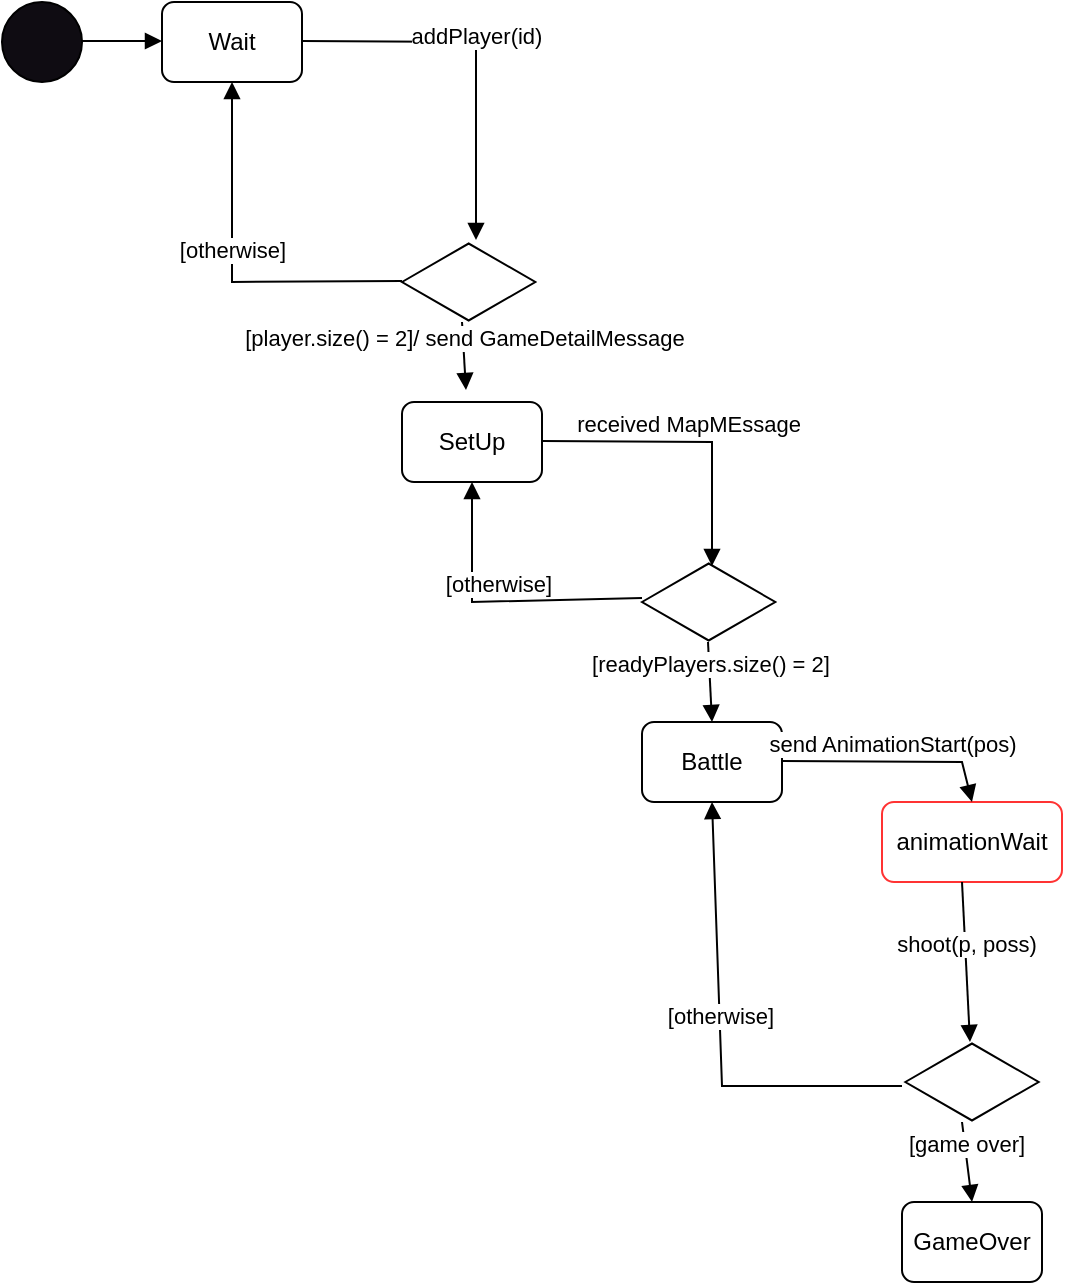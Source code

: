 <mxfile version="24.7.17">
  <diagram name="Page-1" id="58cdce13-f638-feb5-8d6f-7d28b1aa9fa0">
    <mxGraphModel dx="775" dy="835" grid="1" gridSize="10" guides="1" tooltips="1" connect="1" arrows="1" fold="1" page="1" pageScale="1" pageWidth="1100" pageHeight="850" background="none" math="0" shadow="0">
      <root>
        <mxCell id="0" />
        <mxCell id="1" parent="0" />
        <mxCell id="MbBEKqWStyVM0iUyVqg5-1" value="" style="ellipse;whiteSpace=wrap;html=1;aspect=fixed;fillColor=#0F0C12;" vertex="1" parent="1">
          <mxGeometry x="80" y="40" width="40" height="40" as="geometry" />
        </mxCell>
        <mxCell id="MbBEKqWStyVM0iUyVqg5-6" value="Wait" style="rounded=1;whiteSpace=wrap;html=1;" vertex="1" parent="1">
          <mxGeometry x="160" y="40" width="70" height="40" as="geometry" />
        </mxCell>
        <mxCell id="MbBEKqWStyVM0iUyVqg5-7" value="" style="html=1;verticalAlign=bottom;endArrow=block;curved=0;rounded=0;" edge="1" parent="1">
          <mxGeometry width="80" relative="1" as="geometry">
            <mxPoint x="120" y="59.5" as="sourcePoint" />
            <mxPoint x="160" y="60" as="targetPoint" />
            <Array as="points">
              <mxPoint x="160" y="59.5" />
            </Array>
          </mxGeometry>
        </mxCell>
        <mxCell id="MbBEKqWStyVM0iUyVqg5-9" value="" style="html=1;whiteSpace=wrap;aspect=fixed;shape=isoRectangle;" vertex="1" parent="1">
          <mxGeometry x="280" y="160" width="66.67" height="40" as="geometry" />
        </mxCell>
        <mxCell id="MbBEKqWStyVM0iUyVqg5-10" value="addPlayer(id)" style="html=1;verticalAlign=bottom;endArrow=block;curved=0;rounded=0;entryX=0.555;entryY=-0.025;entryDx=0;entryDy=0;entryPerimeter=0;" edge="1" parent="1" target="MbBEKqWStyVM0iUyVqg5-9">
          <mxGeometry width="80" relative="1" as="geometry">
            <mxPoint x="230" y="59.5" as="sourcePoint" />
            <mxPoint x="310" y="59.5" as="targetPoint" />
            <Array as="points">
              <mxPoint x="317" y="60" />
            </Array>
          </mxGeometry>
        </mxCell>
        <mxCell id="MbBEKqWStyVM0iUyVqg5-11" value="SetUp" style="rounded=1;whiteSpace=wrap;html=1;" vertex="1" parent="1">
          <mxGeometry x="280" y="240" width="70" height="40" as="geometry" />
        </mxCell>
        <mxCell id="MbBEKqWStyVM0iUyVqg5-12" value="[player.size() = 2]/ send GameDetailMessage" style="html=1;verticalAlign=bottom;endArrow=block;curved=0;rounded=0;entryX=0.457;entryY=-0.15;entryDx=0;entryDy=0;entryPerimeter=0;" edge="1" parent="1" target="MbBEKqWStyVM0iUyVqg5-11">
          <mxGeometry width="80" relative="1" as="geometry">
            <mxPoint x="310" y="200" as="sourcePoint" />
            <mxPoint x="390" y="200" as="targetPoint" />
            <mxPoint as="offset" />
          </mxGeometry>
        </mxCell>
        <mxCell id="MbBEKqWStyVM0iUyVqg5-13" value="[otherwise]" style="html=1;verticalAlign=bottom;endArrow=block;curved=0;rounded=0;entryX=0.5;entryY=1;entryDx=0;entryDy=0;" edge="1" parent="1" target="MbBEKqWStyVM0iUyVqg5-6">
          <mxGeometry width="80" relative="1" as="geometry">
            <mxPoint x="280" y="179.5" as="sourcePoint" />
            <mxPoint x="360" y="179.5" as="targetPoint" />
            <Array as="points">
              <mxPoint x="195" y="180" />
            </Array>
          </mxGeometry>
        </mxCell>
        <mxCell id="MbBEKqWStyVM0iUyVqg5-14" value="" style="html=1;whiteSpace=wrap;aspect=fixed;shape=isoRectangle;" vertex="1" parent="1">
          <mxGeometry x="400" y="320" width="66.67" height="40" as="geometry" />
        </mxCell>
        <mxCell id="MbBEKqWStyVM0iUyVqg5-15" value="received MapMEssage" style="html=1;verticalAlign=bottom;endArrow=block;curved=0;rounded=0;entryX=0.525;entryY=0.05;entryDx=0;entryDy=0;entryPerimeter=0;" edge="1" parent="1" target="MbBEKqWStyVM0iUyVqg5-14">
          <mxGeometry width="80" relative="1" as="geometry">
            <mxPoint x="350" y="259.5" as="sourcePoint" />
            <mxPoint x="430" y="259.5" as="targetPoint" />
            <Array as="points">
              <mxPoint x="435" y="260" />
            </Array>
            <mxPoint as="offset" />
          </mxGeometry>
        </mxCell>
        <mxCell id="MbBEKqWStyVM0iUyVqg5-17" value="[otherwise]" style="html=1;verticalAlign=bottom;endArrow=block;curved=0;rounded=0;exitX=0;exitY=0.45;exitDx=0;exitDy=0;exitPerimeter=0;entryX=0.5;entryY=1;entryDx=0;entryDy=0;" edge="1" parent="1" source="MbBEKqWStyVM0iUyVqg5-14" target="MbBEKqWStyVM0iUyVqg5-11">
          <mxGeometry width="80" relative="1" as="geometry">
            <mxPoint x="190" y="540" as="sourcePoint" />
            <mxPoint x="270" y="540" as="targetPoint" />
            <Array as="points">
              <mxPoint x="315" y="340" />
            </Array>
          </mxGeometry>
        </mxCell>
        <mxCell id="MbBEKqWStyVM0iUyVqg5-18" value="Battle" style="rounded=1;whiteSpace=wrap;html=1;" vertex="1" parent="1">
          <mxGeometry x="400" y="400" width="70" height="40" as="geometry" />
        </mxCell>
        <mxCell id="MbBEKqWStyVM0iUyVqg5-19" value="[readyPlayers.size() = 2]" style="html=1;verticalAlign=bottom;endArrow=block;curved=0;rounded=0;exitX=0.495;exitY=1;exitDx=0;exitDy=0;exitPerimeter=0;entryX=0.5;entryY=0;entryDx=0;entryDy=0;" edge="1" parent="1" source="MbBEKqWStyVM0iUyVqg5-14" target="MbBEKqWStyVM0iUyVqg5-18">
          <mxGeometry width="80" relative="1" as="geometry">
            <mxPoint x="340" y="390" as="sourcePoint" />
            <mxPoint x="420" y="390" as="targetPoint" />
          </mxGeometry>
        </mxCell>
        <mxCell id="MbBEKqWStyVM0iUyVqg5-21" value="animationWait" style="rounded=1;whiteSpace=wrap;html=1;strokeColor=#FF3333;" vertex="1" parent="1">
          <mxGeometry x="520" y="440" width="90" height="40" as="geometry" />
        </mxCell>
        <mxCell id="MbBEKqWStyVM0iUyVqg5-22" value="send AnimationStart(pos)" style="html=1;verticalAlign=bottom;endArrow=block;curved=0;rounded=0;entryX=0.5;entryY=0;entryDx=0;entryDy=0;" edge="1" parent="1" target="MbBEKqWStyVM0iUyVqg5-21">
          <mxGeometry width="80" relative="1" as="geometry">
            <mxPoint x="470" y="419.5" as="sourcePoint" />
            <mxPoint x="520" y="420" as="targetPoint" />
            <Array as="points">
              <mxPoint x="560" y="420" />
            </Array>
            <mxPoint as="offset" />
          </mxGeometry>
        </mxCell>
        <mxCell id="MbBEKqWStyVM0iUyVqg5-23" value="" style="html=1;whiteSpace=wrap;aspect=fixed;shape=isoRectangle;" vertex="1" parent="1">
          <mxGeometry x="531.66" y="560" width="66.67" height="40" as="geometry" />
        </mxCell>
        <mxCell id="MbBEKqWStyVM0iUyVqg5-24" value="shoot(p, poss)" style="html=1;verticalAlign=bottom;endArrow=block;curved=0;rounded=0;entryX=0.485;entryY=0;entryDx=0;entryDy=0;entryPerimeter=0;" edge="1" parent="1" target="MbBEKqWStyVM0iUyVqg5-23">
          <mxGeometry width="80" relative="1" as="geometry">
            <mxPoint x="560" y="480" as="sourcePoint" />
            <mxPoint x="640" y="480" as="targetPoint" />
          </mxGeometry>
        </mxCell>
        <mxCell id="MbBEKqWStyVM0iUyVqg5-25" value="GameOver" style="rounded=1;whiteSpace=wrap;html=1;" vertex="1" parent="1">
          <mxGeometry x="530" y="640" width="70" height="40" as="geometry" />
        </mxCell>
        <mxCell id="MbBEKqWStyVM0iUyVqg5-27" value="[game over]" style="html=1;verticalAlign=bottom;endArrow=block;curved=0;rounded=0;entryX=0.5;entryY=0;entryDx=0;entryDy=0;" edge="1" parent="1" target="MbBEKqWStyVM0iUyVqg5-25">
          <mxGeometry width="80" relative="1" as="geometry">
            <mxPoint x="560" y="600" as="sourcePoint" />
            <mxPoint x="640" y="600" as="targetPoint" />
            <mxPoint as="offset" />
          </mxGeometry>
        </mxCell>
        <mxCell id="MbBEKqWStyVM0iUyVqg5-28" value="[otherwise]" style="html=1;verticalAlign=bottom;endArrow=block;curved=0;rounded=0;entryX=0.5;entryY=1;entryDx=0;entryDy=0;exitX=-0.025;exitY=0.55;exitDx=0;exitDy=0;exitPerimeter=0;" edge="1" parent="1" source="MbBEKqWStyVM0iUyVqg5-23" target="MbBEKqWStyVM0iUyVqg5-18">
          <mxGeometry width="80" relative="1" as="geometry">
            <mxPoint x="530" y="580" as="sourcePoint" />
            <mxPoint x="490" y="520" as="targetPoint" />
            <Array as="points">
              <mxPoint x="440" y="582" />
            </Array>
            <mxPoint as="offset" />
          </mxGeometry>
        </mxCell>
      </root>
    </mxGraphModel>
  </diagram>
</mxfile>
